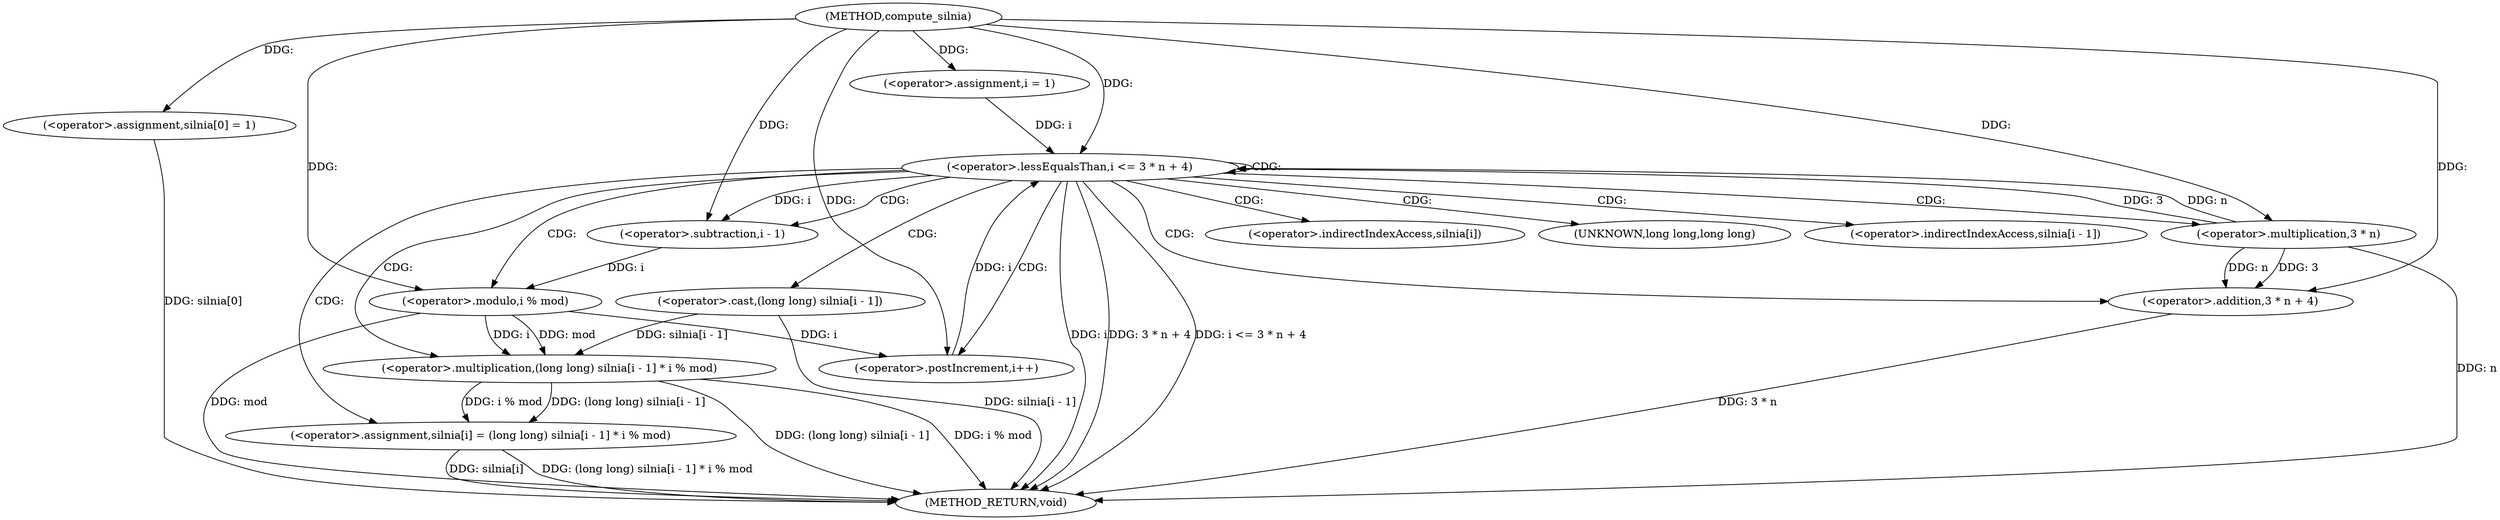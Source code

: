 digraph "compute_silnia" {  
"1000193" [label = "(METHOD,compute_silnia)" ]
"1000230" [label = "(METHOD_RETURN,void)" ]
"1000195" [label = "(<operator>.assignment,silnia[0] = 1)" ]
"1000202" [label = "(<operator>.assignment,i = 1)" ]
"1000205" [label = "(<operator>.lessEqualsThan,i <= 3 * n + 4)" ]
"1000212" [label = "(<operator>.postIncrement,i++)" ]
"1000215" [label = "(<operator>.assignment,silnia[i] = (long long) silnia[i - 1] * i % mod)" ]
"1000207" [label = "(<operator>.addition,3 * n + 4)" ]
"1000208" [label = "(<operator>.multiplication,3 * n)" ]
"1000219" [label = "(<operator>.multiplication,(long long) silnia[i - 1] * i % mod)" ]
"1000220" [label = "(<operator>.cast,(long long) silnia[i - 1])" ]
"1000227" [label = "(<operator>.modulo,i % mod)" ]
"1000224" [label = "(<operator>.subtraction,i - 1)" ]
"1000216" [label = "(<operator>.indirectIndexAccess,silnia[i])" ]
"1000221" [label = "(UNKNOWN,long long,long long)" ]
"1000222" [label = "(<operator>.indirectIndexAccess,silnia[i - 1])" ]
  "1000195" -> "1000230"  [ label = "DDG: silnia[0]"] 
  "1000205" -> "1000230"  [ label = "DDG: i"] 
  "1000207" -> "1000230"  [ label = "DDG: 3 * n"] 
  "1000205" -> "1000230"  [ label = "DDG: 3 * n + 4"] 
  "1000205" -> "1000230"  [ label = "DDG: i <= 3 * n + 4"] 
  "1000215" -> "1000230"  [ label = "DDG: silnia[i]"] 
  "1000220" -> "1000230"  [ label = "DDG: silnia[i - 1]"] 
  "1000219" -> "1000230"  [ label = "DDG: (long long) silnia[i - 1]"] 
  "1000219" -> "1000230"  [ label = "DDG: i % mod"] 
  "1000215" -> "1000230"  [ label = "DDG: (long long) silnia[i - 1] * i % mod"] 
  "1000208" -> "1000230"  [ label = "DDG: n"] 
  "1000227" -> "1000230"  [ label = "DDG: mod"] 
  "1000193" -> "1000195"  [ label = "DDG: "] 
  "1000193" -> "1000202"  [ label = "DDG: "] 
  "1000202" -> "1000205"  [ label = "DDG: i"] 
  "1000212" -> "1000205"  [ label = "DDG: i"] 
  "1000193" -> "1000205"  [ label = "DDG: "] 
  "1000208" -> "1000205"  [ label = "DDG: 3"] 
  "1000208" -> "1000205"  [ label = "DDG: n"] 
  "1000227" -> "1000212"  [ label = "DDG: i"] 
  "1000193" -> "1000212"  [ label = "DDG: "] 
  "1000219" -> "1000215"  [ label = "DDG: (long long) silnia[i - 1]"] 
  "1000219" -> "1000215"  [ label = "DDG: i % mod"] 
  "1000208" -> "1000207"  [ label = "DDG: 3"] 
  "1000208" -> "1000207"  [ label = "DDG: n"] 
  "1000193" -> "1000207"  [ label = "DDG: "] 
  "1000193" -> "1000208"  [ label = "DDG: "] 
  "1000220" -> "1000219"  [ label = "DDG: silnia[i - 1]"] 
  "1000227" -> "1000219"  [ label = "DDG: i"] 
  "1000227" -> "1000219"  [ label = "DDG: mod"] 
  "1000224" -> "1000227"  [ label = "DDG: i"] 
  "1000193" -> "1000227"  [ label = "DDG: "] 
  "1000205" -> "1000224"  [ label = "DDG: i"] 
  "1000193" -> "1000224"  [ label = "DDG: "] 
  "1000205" -> "1000215"  [ label = "CDG: "] 
  "1000205" -> "1000222"  [ label = "CDG: "] 
  "1000205" -> "1000207"  [ label = "CDG: "] 
  "1000205" -> "1000220"  [ label = "CDG: "] 
  "1000205" -> "1000205"  [ label = "CDG: "] 
  "1000205" -> "1000221"  [ label = "CDG: "] 
  "1000205" -> "1000208"  [ label = "CDG: "] 
  "1000205" -> "1000224"  [ label = "CDG: "] 
  "1000205" -> "1000227"  [ label = "CDG: "] 
  "1000205" -> "1000216"  [ label = "CDG: "] 
  "1000205" -> "1000212"  [ label = "CDG: "] 
  "1000205" -> "1000219"  [ label = "CDG: "] 
}

